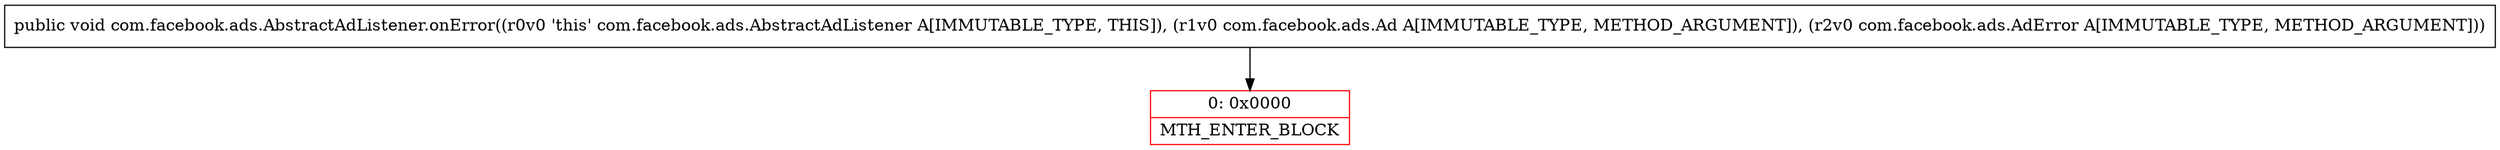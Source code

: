 digraph "CFG forcom.facebook.ads.AbstractAdListener.onError(Lcom\/facebook\/ads\/Ad;Lcom\/facebook\/ads\/AdError;)V" {
subgraph cluster_Region_2128938701 {
label = "R(0)";
node [shape=record,color=blue];
}
Node_0 [shape=record,color=red,label="{0\:\ 0x0000|MTH_ENTER_BLOCK\l}"];
MethodNode[shape=record,label="{public void com.facebook.ads.AbstractAdListener.onError((r0v0 'this' com.facebook.ads.AbstractAdListener A[IMMUTABLE_TYPE, THIS]), (r1v0 com.facebook.ads.Ad A[IMMUTABLE_TYPE, METHOD_ARGUMENT]), (r2v0 com.facebook.ads.AdError A[IMMUTABLE_TYPE, METHOD_ARGUMENT])) }"];
MethodNode -> Node_0;
}

